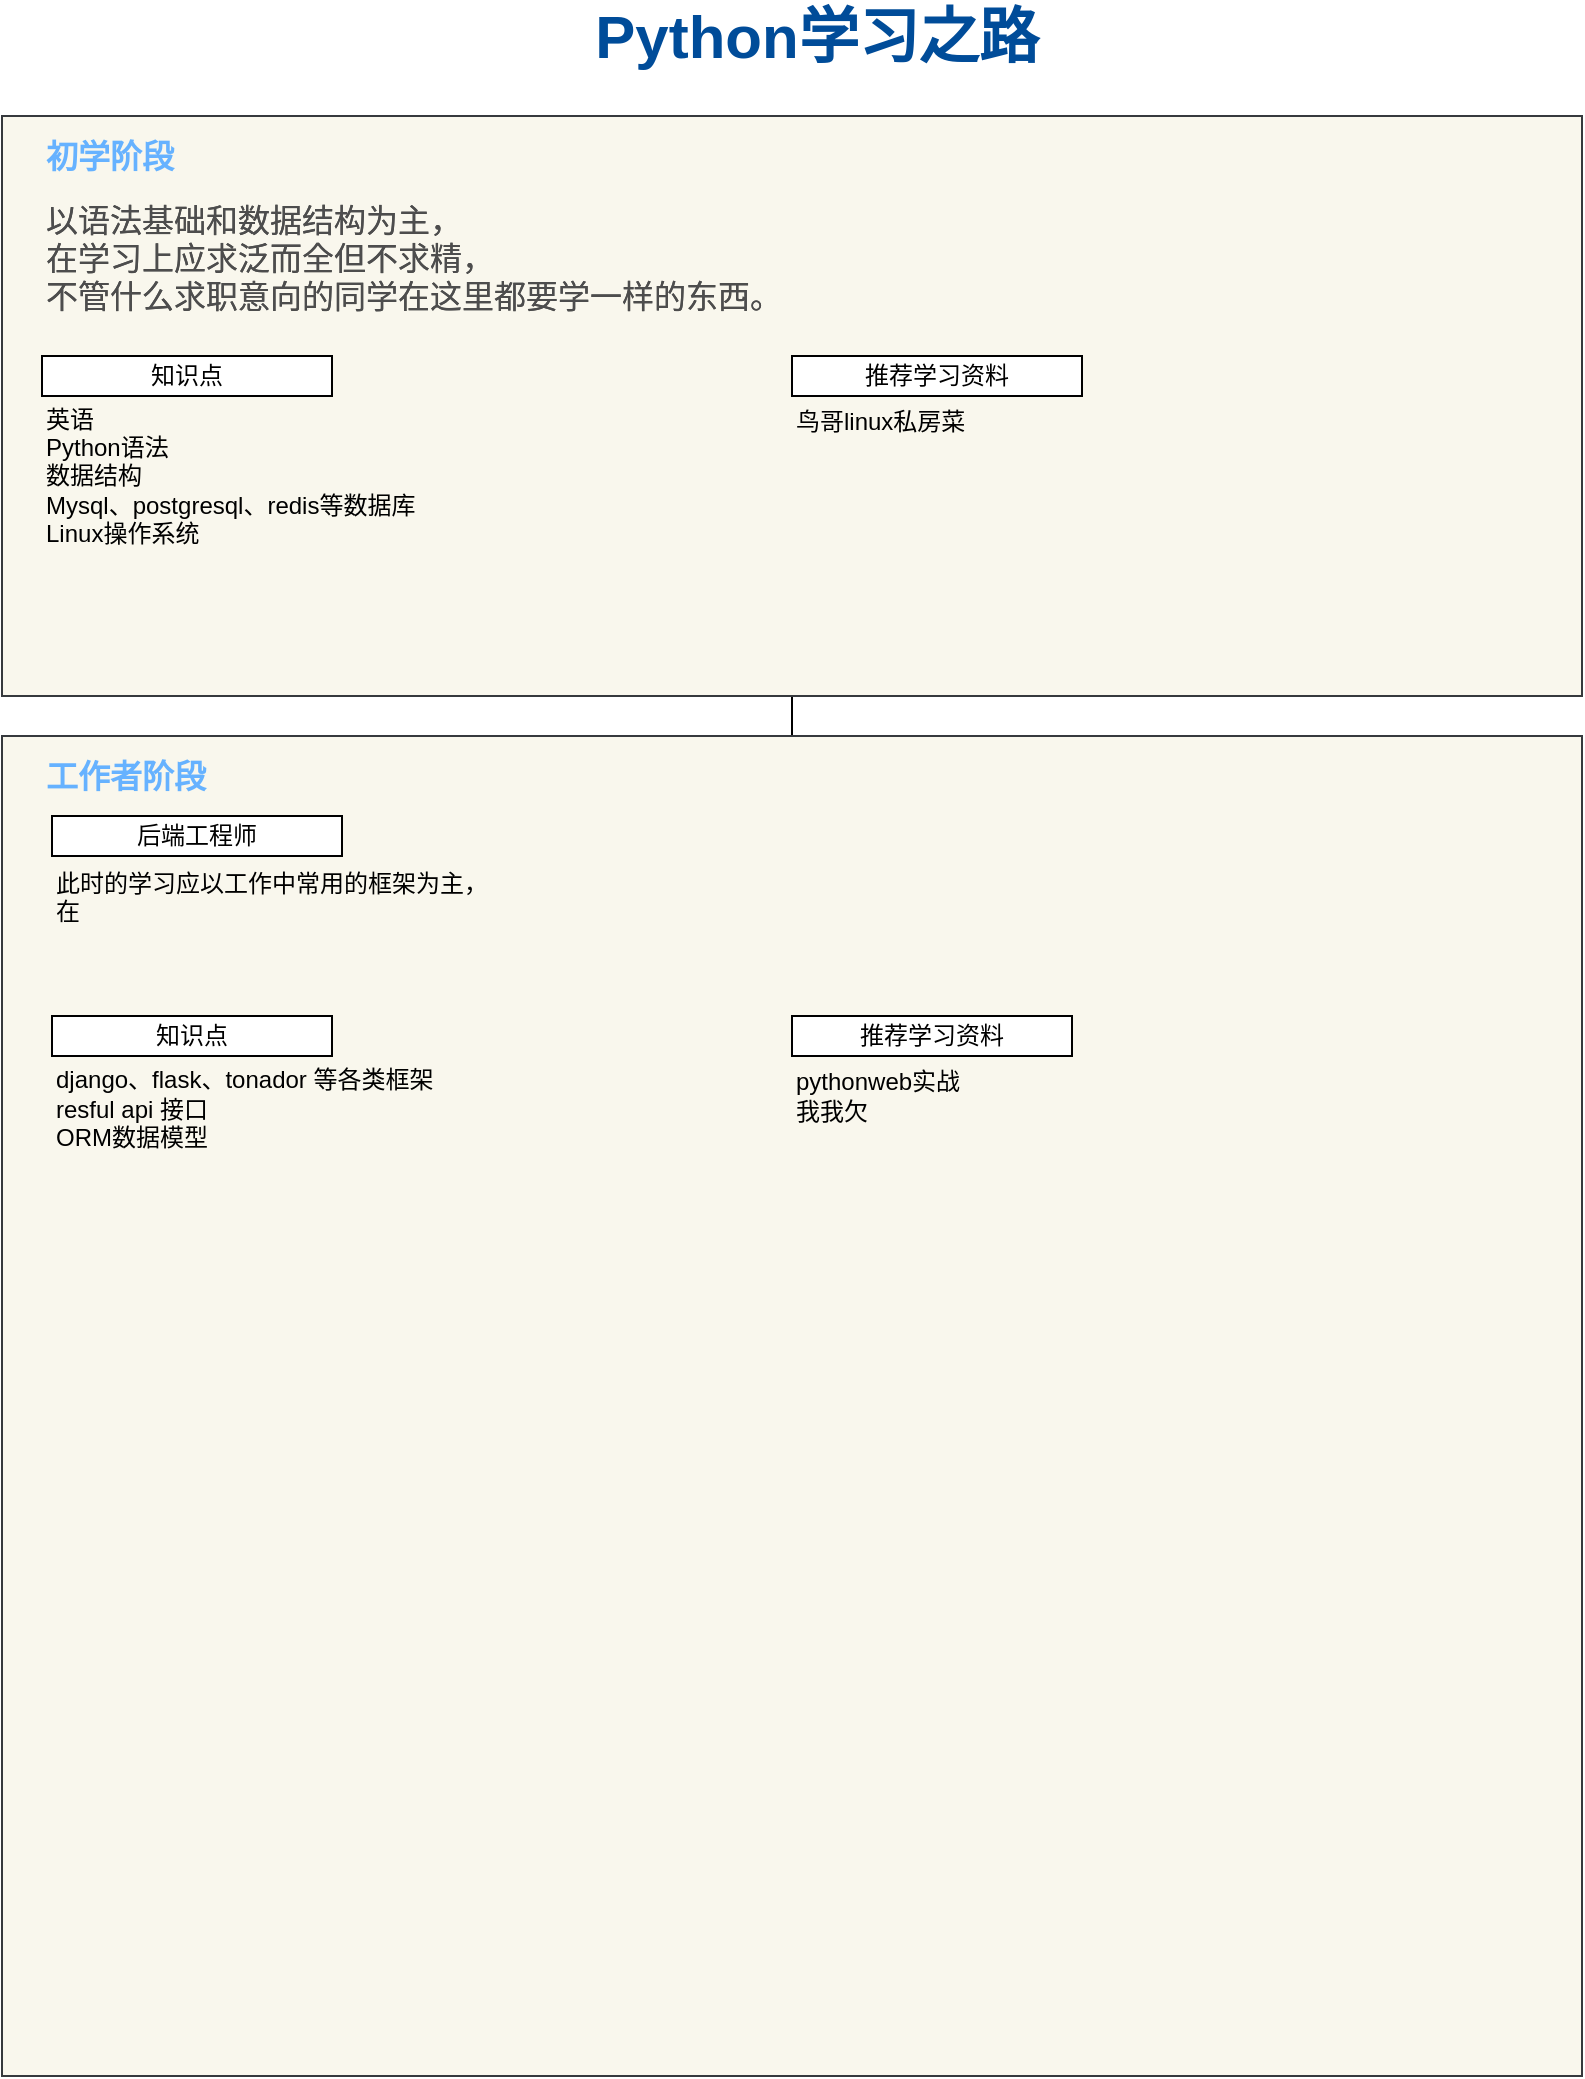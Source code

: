 <mxfile version="13.6.4" type="github">
  <diagram id="l5rkMX41A2DQlqJ6bJBF" name="Page-1">
    <mxGraphModel dx="1422" dy="791" grid="1" gridSize="10" guides="1" tooltips="1" connect="1" arrows="1" fold="1" page="1" pageScale="1" pageWidth="850" pageHeight="1100" math="0" shadow="0">
      <root>
        <mxCell id="0" />
        <mxCell id="1" parent="0" />
        <mxCell id="UAcBqdveJcMJWKJadwkK-24" value="" style="edgeStyle=orthogonalEdgeStyle;rounded=0;orthogonalLoop=1;jettySize=auto;html=1;" edge="1" parent="1" source="UAcBqdveJcMJWKJadwkK-5" target="UAcBqdveJcMJWKJadwkK-22">
          <mxGeometry relative="1" as="geometry" />
        </mxCell>
        <mxCell id="UAcBqdveJcMJWKJadwkK-5" value="" style="rounded=0;whiteSpace=wrap;html=1;fillColor=#f9f7ed;strokeColor=#36393d;" vertex="1" parent="1">
          <mxGeometry x="30" y="100" width="790" height="290" as="geometry" />
        </mxCell>
        <mxCell id="UAcBqdveJcMJWKJadwkK-1" value="初学阶段" style="text;html=1;align=left;verticalAlign=middle;whiteSpace=wrap;rounded=0;fontSize=16;fontStyle=1;fontColor=#66B2FF;" vertex="1" parent="1">
          <mxGeometry x="50" y="110" width="140" height="20" as="geometry" />
        </mxCell>
        <mxCell id="UAcBqdveJcMJWKJadwkK-2" value="&lt;font size=&quot;1&quot; color=&quot;#004C99&quot;&gt;&lt;b style=&quot;font-size: 30px&quot;&gt;Python学习之路&lt;/b&gt;&lt;/font&gt;" style="text;html=1;strokeColor=none;fillColor=none;align=center;verticalAlign=middle;whiteSpace=wrap;rounded=0;" vertex="1" parent="1">
          <mxGeometry x="260" y="50" width="355" height="20" as="geometry" />
        </mxCell>
        <mxCell id="UAcBqdveJcMJWKJadwkK-3" value="&lt;p style=&quot;line-height: 120%&quot;&gt;以语法基础和数据结构为主，&lt;br&gt;在学习上应求泛而全但不求精，&lt;br&gt;不管什么求职意向的同学在这里都要学一样的东西。&lt;/p&gt;" style="text;fillColor=none;align=left;verticalAlign=top;whiteSpace=wrap;rounded=0;fontSize=16;horizontal=1;labelPosition=center;verticalLabelPosition=middle;spacing=2;fontColor=#4D4D4D;labelBackgroundColor=none;spacingTop=0;fontStyle=0;html=1;" vertex="1" parent="1">
          <mxGeometry x="50" y="120" width="400" height="100" as="geometry" />
        </mxCell>
        <mxCell id="UAcBqdveJcMJWKJadwkK-6" value="知识点" style="rounded=0;whiteSpace=wrap;html=1;" vertex="1" parent="1">
          <mxGeometry x="50" y="220" width="145" height="20" as="geometry" />
        </mxCell>
        <mxCell id="UAcBqdveJcMJWKJadwkK-7" value="" style="rounded=0;whiteSpace=wrap;html=1;fillColor=#f9f7ed;strokeColor=#36393d;" vertex="1" parent="1">
          <mxGeometry x="30" y="410" width="790" height="670" as="geometry" />
        </mxCell>
        <mxCell id="UAcBqdveJcMJWKJadwkK-8" value="工作者阶段" style="text;html=1;align=left;verticalAlign=middle;whiteSpace=wrap;rounded=0;fontSize=16;fontStyle=1;fontColor=#66B2FF;" vertex="1" parent="1">
          <mxGeometry x="50" y="420" width="140" height="20" as="geometry" />
        </mxCell>
        <mxCell id="UAcBqdveJcMJWKJadwkK-12" value="推荐学习资料" style="rounded=0;whiteSpace=wrap;html=1;" vertex="1" parent="1">
          <mxGeometry x="425" y="220" width="145" height="20" as="geometry" />
        </mxCell>
        <mxCell id="UAcBqdveJcMJWKJadwkK-13" value="推荐学习资料" style="rounded=0;whiteSpace=wrap;html=1;" vertex="1" parent="1">
          <mxGeometry x="425" y="550" width="140" height="20" as="geometry" />
        </mxCell>
        <mxCell id="UAcBqdveJcMJWKJadwkK-20" value="后端工程师" style="rounded=0;whiteSpace=wrap;html=1;" vertex="1" parent="1">
          <mxGeometry x="55" y="450" width="145" height="20" as="geometry" />
        </mxCell>
        <mxCell id="UAcBqdveJcMJWKJadwkK-21" value="知识点" style="rounded=0;whiteSpace=wrap;html=1;" vertex="1" parent="1">
          <mxGeometry x="55" y="550" width="140" height="20" as="geometry" />
        </mxCell>
        <mxCell id="UAcBqdveJcMJWKJadwkK-22" value="&lt;div&gt;此时的学习应以工作中常用的框架为主，&lt;/div&gt;&lt;div&gt;在&lt;br&gt;&lt;/div&gt;" style="text;html=1;strokeColor=none;fillColor=none;align=left;verticalAlign=top;whiteSpace=wrap;rounded=0;" vertex="1" parent="1">
          <mxGeometry x="55" y="470" width="375" height="60" as="geometry" />
        </mxCell>
        <mxCell id="UAcBqdveJcMJWKJadwkK-37" value="&lt;p style=&quot;line-height: 120%&quot;&gt;以语法基础和数据结构为主，&lt;br&gt;在学习上应求泛而全但不求精，&lt;br&gt;不管什么求职意向的同学在这里都要学一样的东西。&lt;/p&gt;" style="text;fillColor=none;align=left;verticalAlign=top;whiteSpace=wrap;rounded=0;fontSize=16;horizontal=1;labelPosition=center;verticalLabelPosition=middle;spacing=2;fontColor=#4D4D4D;labelBackgroundColor=none;spacingTop=0;fontStyle=0;html=1;" vertex="1" parent="1">
          <mxGeometry x="50" y="120" width="400" height="100" as="geometry" />
        </mxCell>
        <mxCell id="UAcBqdveJcMJWKJadwkK-39" value="&lt;div&gt;鸟哥linux私房菜&lt;/div&gt;&lt;div&gt;&lt;br&gt;&lt;/div&gt;" style="text;strokeColor=none;fillColor=none;align=left;verticalAlign=middle;whiteSpace=wrap;rounded=0;html=1;" vertex="1" parent="1">
          <mxGeometry x="425" y="240" width="245" height="40" as="geometry" />
        </mxCell>
        <mxCell id="UAcBqdveJcMJWKJadwkK-40" value="&lt;p style=&quot;line-height: 120%&quot;&gt;英语&lt;br&gt;Python语法&lt;br&gt;数据结构&lt;br&gt;Mysql、postgresql、redis等数据库&lt;br&gt;Linux操作系统&lt;/p&gt;" style="text;strokeColor=none;fillColor=none;align=left;verticalAlign=middle;whiteSpace=wrap;rounded=0;&#xa;lineHeight=20px;labelBorderColor=none;html=1;" vertex="1" parent="1">
          <mxGeometry x="50" y="240" width="235" height="80" as="geometry" />
        </mxCell>
        <mxCell id="UAcBqdveJcMJWKJadwkK-41" value="&lt;p style=&quot;line-height: 120%&quot;&gt;django、flask、tonador 等各类框架&lt;br&gt;resful api 接口&lt;br&gt;ORM数据模型&lt;br&gt;&lt;br&gt;&lt;br&gt;&lt;br&gt;&lt;br&gt;&lt;/p&gt;" style="text;strokeColor=none;fillColor=none;align=left;verticalAlign=middle;whiteSpace=wrap;rounded=0;&#xa;lineHeight=20px;labelBorderColor=none;html=1;" vertex="1" parent="1">
          <mxGeometry x="55" y="570" width="235" height="110" as="geometry" />
        </mxCell>
        <mxCell id="UAcBqdveJcMJWKJadwkK-42" value="&lt;div&gt;pythonweb实战&lt;/div&gt;&lt;div&gt;我我欠&lt;br&gt;&lt;/div&gt;" style="text;strokeColor=none;fillColor=none;align=left;verticalAlign=middle;whiteSpace=wrap;rounded=0;&#xa;lineHeight=20px;labelBorderColor=none;html=1;" vertex="1" parent="1">
          <mxGeometry x="425" y="570" width="235" height="40" as="geometry" />
        </mxCell>
      </root>
    </mxGraphModel>
  </diagram>
</mxfile>
